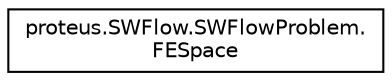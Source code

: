 digraph "Graphical Class Hierarchy"
{
 // LATEX_PDF_SIZE
  edge [fontname="Helvetica",fontsize="10",labelfontname="Helvetica",labelfontsize="10"];
  node [fontname="Helvetica",fontsize="10",shape=record];
  rankdir="LR";
  Node0 [label="proteus.SWFlow.SWFlowProblem.\lFESpace",height=0.2,width=0.4,color="black", fillcolor="white", style="filled",URL="$db/d7d/classproteus_1_1SWFlow_1_1SWFlowProblem_1_1FESpace.html",tooltip=" "];
}
